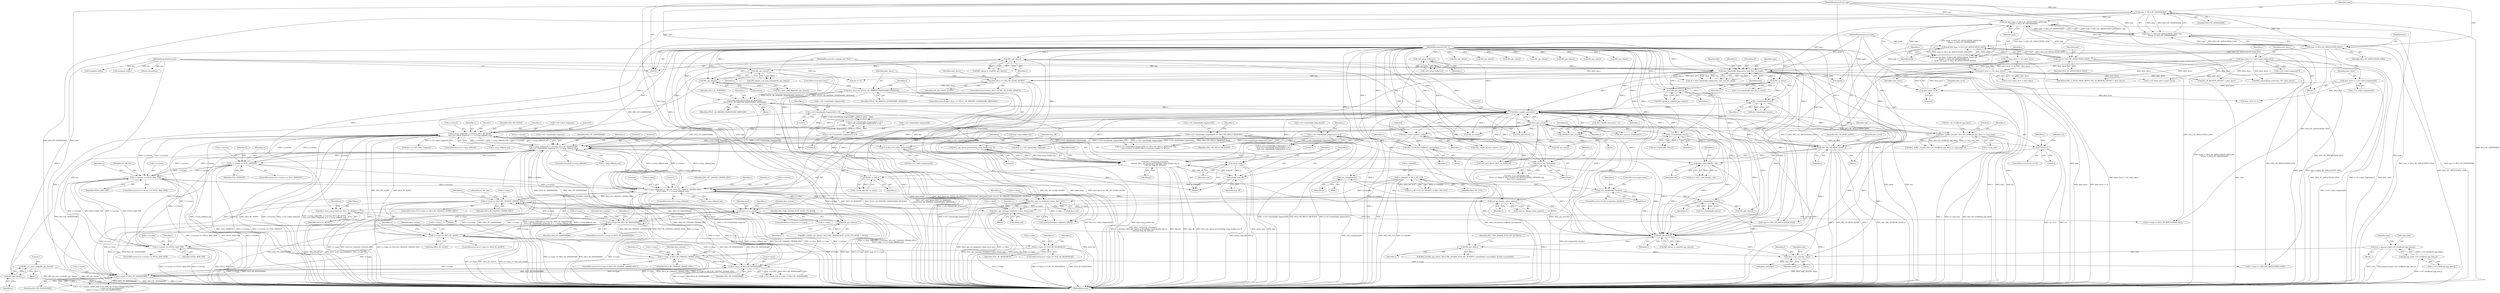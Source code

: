 digraph "0_openssl_103b171d8fc282ef435f8de9afbf7782e312961f_3@API" {
"1001167" [label="(Call,BIO_set_retry_read(SSL_get_rbio(s)))"];
"1001168" [label="(Call,SSL_get_rbio(s))"];
"1001165" [label="(Call,SSL_get_rbio(s))"];
"1001149" [label="(Call,SSL_get_rbio(s))"];
"1001146" [label="(Call,SSL_get_rbio(s))"];
"1000355" [label="(Call,dtls1_handle_timeout(s))"];
"1001220" [label="(Call,SSL_in_init(s))"];
"1001204" [label="(Call,dtls1_retransmit_message(s,\n\t\t\t\t\t\t\t\t\t\t dtls1_get_queue_priority(frag->msg_header.seq, 0),\n\t\t\t\t\t\t\t\t\t\t frag_off, &found))"];
"1000374" [label="(Call,dtls1_get_record(s))"];
"1000157" [label="(MethodParameterIn,SSL *s)"];
"1001067" [label="(Call,s->msg_callback(0, s->version, SSL3_RT_ALERT, \n\t\t\t\ts->d1->alert_fragment, 2, s, s->msg_callback_arg))"];
"1000916" [label="(Call,s->msg_callback(0, s->version, SSL3_RT_HANDSHAKE, \n\t\t\t\ts->d1->handshake_fragment, 4, s, s->msg_callback_arg))"];
"1001598" [label="(Call,s->version == TLS1_VERSION)"];
"1001414" [label="(Call,s->version == DTLS1_BAD_VER)"];
"1001323" [label="(Call,s->version == DTLS1_BAD_VER)"];
"1001368" [label="(Call,s->msg_callback(0, s->version, SSL3_RT_CHANGE_CIPHER_SPEC, \n\t\t\t\trr->data, 1, s, s->msg_callback_arg))"];
"1001305" [label="(Call,rr->type == SSL3_RT_CHANGE_CIPHER_SPEC)"];
"1000672" [label="(Call,rr->type == SSL3_RT_ALERT)"];
"1000641" [label="(Call,rr->type == SSL3_RT_HANDSHAKE)"];
"1000473" [label="(Call,type == rr->type)"];
"1000216" [label="(Call,have_handshake_fragment(s, type, buf, len, peek))"];
"1000185" [label="(Call,ssl3_setup_buffers(s))"];
"1000192" [label="(Call,type && (type != SSL3_RT_APPLICATION_DATA) && \n\t\t(type != SSL3_RT_HANDSHAKE))"];
"1000198" [label="(Call,type != SSL3_RT_HANDSHAKE)"];
"1000195" [label="(Call,type != SSL3_RT_APPLICATION_DATA)"];
"1000158" [label="(MethodParameterIn,int type)"];
"1000194" [label="(Call,(type != SSL3_RT_APPLICATION_DATA) && \n\t\t(type != SSL3_RT_HANDSHAKE))"];
"1000203" [label="(Call,type != SSL3_RT_APPLICATION_DATA)"];
"1000159" [label="(MethodParameterIn,unsigned char *buf)"];
"1000160" [label="(MethodParameterIn,int len)"];
"1000201" [label="(Call,peek && (type != SSL3_RT_APPLICATION_DATA))"];
"1000161" [label="(MethodParameterIn,int peek)"];
"1000401" [label="(Call,rr->type != SSL3_RT_HANDSHAKE)"];
"1000420" [label="(Call,rr->type != SSL3_RT_HANDSHAKE)"];
"1000732" [label="(Call,rr->type != SSL3_RT_CHANGE_CIPHER_SPEC)"];
"1000703" [label="(Call,rr->type == TLS1_RT_HEARTBEAT)"];
"1001316" [label="(Call,dtls1_get_ccs_header(rr->data, &ccs_hdr))"];
"1001447" [label="(Call,dtls1_get_message_header(rr->data, &msg_hdr))"];
"1001344" [label="(Call,rr->data[0] != SSL3_MT_CCS)"];
"1000886" [label="(Call,s->d1->handshake_fragment[2] != 0)"];
"1000895" [label="(Call,s->d1->handshake_fragment[3] != 0)"];
"1000844" [label="(Call,s->d1->handshake_fragment[0] == SSL3_MT_HELLO_REQUEST)"];
"1000876" [label="(Call,s->d1->handshake_fragment[1] != 0)"];
"1001122" [label="(Call,cb(s, SSL_CB_READ_ALERT, j))"];
"1001115" [label="(Call,j = (alert_level << 8) | alert_descr)"];
"1001117" [label="(Call,(alert_level << 8) | alert_descr)"];
"1001118" [label="(Call,alert_level << 8)"];
"1001037" [label="(Call,alert_level = s->d1->alert_fragment[0])"];
"1001047" [label="(Call,alert_descr = s->d1->alert_fragment[1])"];
"1001206" [label="(Call,dtls1_get_queue_priority(frag->msg_header.seq, 0))"];
"1001201" [label="(Call,n2l3(p, frag_off))"];
"1001198" [label="(Call,n2s(p, seq))"];
"1001188" [label="(Call,*p = &(s->d1->alert_fragment[2]))"];
"1000971" [label="(Call,s->handshake_func(s))"];
"1000966" [label="(Call,ssl3_renegotiate_check(s))"];
"1000963" [label="(Call,ssl3_renegotiate(s))"];
"1000934" [label="(Call,SSL_is_init_finished(s))"];
"1000235" [label="(Call,SSL_get_rbio(s))"];
"1000231" [label="(Call,SSL_in_init(s))"];
"1000383" [label="(Call,dtls1_read_failed(s, ret))"];
"1000377" [label="(Call,ret <= 0)"];
"1000372" [label="(Call,ret=dtls1_get_record(s))"];
"1001535" [label="(Call,s->handshake_func(s))"];
"1000428" [label="(Call,dtls1_buffer_record(s, &(s->d1->buffered_app_data), rr->seq_num))"];
"1001223" [label="(Call,ssl3_send_alert(s,SSL3_AL_WARNING,\n\t\t\t\t\t\tDTLS1_AD_MISSING_HANDSHAKE_MESSAGE))"];
"1001181" [label="(Call,alert_descr == DTLS1_AD_MISSING_HANDSHAKE_MESSAGE)"];
"1001139" [label="(Call,alert_descr == SSL_AD_CLOSE_NOTIFY)"];
"1000259" [label="(Call,s->handshake_func(s))"];
"1001426" [label="(Call,SSL_get_wbio(s))"];
"1001410" [label="(Call,dtls1_reset_seq_numbers(s, SSL3_CC_READ))"];
"1001407" [label="(Call,ssl3_do_change_cipher_spec(s))"];
"1001485" [label="(Call,dtls1_retransmit_buffered_messages(s))"];
"1001479" [label="(Call,dtls1_check_timeout_num(s))"];
"1000344" [label="(Call,dtls1_copy_record(s, item))"];
"1000333" [label="(Call,SSL_get_rbio(s))"];
"1000321" [label="(Call,SSL_get_rbio(s))"];
"1000306" [label="(Call,item = pqueue_pop(s->d1->buffered_app_data.q))"];
"1000308" [label="(Call,pqueue_pop(s->d1->buffered_app_data.q))"];
"1001116" [label="(Identifier,j)"];
"1001080" [label="(Call,s->msg_callback_arg)"];
"1000967" [label="(Identifier,s)"];
"1001183" [label="(Identifier,DTLS1_AD_MISSING_HANDSHAKE_MESSAGE)"];
"1001246" [label="(Call,SSLerr(SSL_F_DTLS1_READ_BYTES, SSL_AD_REASON_OFFSET + alert_descr))"];
"1000731" [label="(ControlStructure,if (rr->type != SSL3_RT_CHANGE_CIPHER_SPEC))"];
"1000335" [label="(Identifier,BIO_CTRL_DGRAM_SCTP_SET_RCVINFO)"];
"1000604" [label="(Call,SSL_get_rbio(s))"];
"1001445" [label="(Block,)"];
"1001374" [label="(Call,rr->data)"];
"1001069" [label="(Call,s->version)"];
"1001079" [label="(Identifier,s)"];
"1000472" [label="(ControlStructure,if (type == rr->type))"];
"1000739" [label="(Call,rr->type == SSL3_RT_APPLICATION_DATA)"];
"1000375" [label="(Identifier,s)"];
"1000405" [label="(Identifier,SSL3_RT_HANDSHAKE)"];
"1001147" [label="(Identifier,s)"];
"1001377" [label="(Literal,1)"];
"1000736" [label="(Identifier,SSL3_RT_CHANGE_CIPHER_SPEC)"];
"1001203" [label="(Identifier,frag_off)"];
"1001415" [label="(Call,s->version)"];
"1000972" [label="(Identifier,s)"];
"1000732" [label="(Call,rr->type != SSL3_RT_CHANGE_CIPHER_SPEC)"];
"1001602" [label="(Identifier,TLS1_VERSION)"];
"1001121" [label="(Identifier,alert_descr)"];
"1001201" [label="(Call,n2l3(p, frag_off))"];
"1000429" [label="(Identifier,s)"];
"1001248" [label="(Call,SSL_AD_REASON_OFFSET + alert_descr)"];
"1001486" [label="(Identifier,s)"];
"1001181" [label="(Call,alert_descr == DTLS1_AD_MISSING_HANDSHAKE_MESSAGE)"];
"1000345" [label="(Identifier,s)"];
"1000259" [label="(Call,s->handshake_func(s))"];
"1001707" [label="(MethodReturn,int)"];
"1001536" [label="(Identifier,s)"];
"1001204" [label="(Call,dtls1_retransmit_message(s,\n\t\t\t\t\t\t\t\t\t\t dtls1_get_queue_priority(frag->msg_header.seq, 0),\n\t\t\t\t\t\t\t\t\t\t frag_off, &found))"];
"1000964" [label="(Identifier,s)"];
"1000306" [label="(Call,item = pqueue_pop(s->d1->buffered_app_data.q))"];
"1000843" [label="(Call,(s->d1->handshake_fragment[0] == SSL3_MT_HELLO_REQUEST) &&\n\t\t(s->session != NULL) && (s->session->cipher != NULL))"];
"1000886" [label="(Call,s->d1->handshake_fragment[2] != 0)"];
"1001037" [label="(Call,alert_level = s->d1->alert_fragment[0])"];
"1000334" [label="(Identifier,s)"];
"1001124" [label="(Identifier,SSL_CB_READ_ALERT)"];
"1001223" [label="(Call,ssl3_send_alert(s,SSL3_AL_WARNING,\n\t\t\t\t\t\tDTLS1_AD_MISSING_HANDSHAKE_MESSAGE))"];
"1000705" [label="(Identifier,rr)"];
"1000928" [label="(Identifier,s)"];
"1001413" [label="(ControlStructure,if (s->version == DTLS1_BAD_VER))"];
"1001164" [label="(Call,BIO_clear_retry_flags(SSL_get_rbio(s)))"];
"1001317" [label="(Call,rr->data)"];
"1001284" [label="(ControlStructure,goto start;)"];
"1000709" [label="(Call,dtls1_process_heartbeat(s))"];
"1001322" [label="(ControlStructure,if (s->version == DTLS1_BAD_VER))"];
"1000934" [label="(Call,SSL_is_init_finished(s))"];
"1001141" [label="(Identifier,SSL_AD_CLOSE_NOTIFY)"];
"1001364" [label="(ControlStructure,if (s->msg_callback))"];
"1000377" [label="(Call,ret <= 0)"];
"1000344" [label="(Call,dtls1_copy_record(s, item))"];
"1001329" [label="(Identifier,ccs_hdr_len)"];
"1000234" [label="(Call,BIO_dgram_is_sctp(SSL_get_rbio(s)))"];
"1001345" [label="(Call,rr->data[0])"];
"1001448" [label="(Call,rr->data)"];
"1001026" [label="(ControlStructure,goto start;)"];
"1001478" [label="(Call,dtls1_check_timeout_num(s) < 0)"];
"1000158" [label="(MethodParameterIn,int type)"];
"1000196" [label="(Identifier,type)"];
"1000346" [label="(Identifier,item)"];
"1001139" [label="(Call,alert_descr == SSL_AD_CLOSE_NOTIFY)"];
"1001078" [label="(Literal,2)"];
"1000193" [label="(Identifier,type)"];
"1001309" [label="(Identifier,SSL3_RT_CHANGE_CIPHER_SPEC)"];
"1000414" [label="(Call,s->s3->change_cipher_spec /* set when we receive ChangeCipherSpec,\n\t                               * reset by ssl3_get_finished */\n\t\t&& (rr->type != SSL3_RT_HANDSHAKE))"];
"1001150" [label="(Identifier,s)"];
"1000378" [label="(Identifier,ret)"];
"1000599" [label="(Call,SSL_get_rbio(s))"];
"1001479" [label="(Call,dtls1_check_timeout_num(s))"];
"1000321" [label="(Call,SSL_get_rbio(s))"];
"1001224" [label="(Identifier,s)"];
"1001127" [label="(Call,alert_level == 1)"];
"1000218" [label="(Identifier,type)"];
"1000648" [label="(Identifier,dest_maxlen)"];
"1000354" [label="(Call,dtls1_handle_timeout(s) > 0)"];
"1001207" [label="(Call,frag->msg_header.seq)"];
"1001699" [label="(Call,ssl3_send_alert(s,SSL3_AL_FATAL,al))"];
"1000686" [label="(Call,dest = s->d1->alert_fragment)"];
"1000707" [label="(Identifier,TLS1_RT_HEARTBEAT)"];
"1001059" [label="(Identifier,s)"];
"1000205" [label="(Identifier,SSL3_RT_APPLICATION_DATA)"];
"1000236" [label="(Identifier,s)"];
"1000501" [label="(Call,len <= 0)"];
"1000674" [label="(Identifier,rr)"];
"1001324" [label="(Call,s->version)"];
"1001427" [label="(Identifier,s)"];
"1001182" [label="(Identifier,alert_descr)"];
"1000702" [label="(ControlStructure,if (rr->type == TLS1_RT_HEARTBEAT))"];
"1000965" [label="(ControlStructure,if (ssl3_renegotiate_check(s)))"];
"1001373" [label="(Identifier,SSL3_RT_CHANGE_CIPHER_SPEC)"];
"1000317" [label="(Identifier,item)"];
"1001035" [label="(Block,)"];
"1001368" [label="(Call,s->msg_callback(0, s->version, SSL3_RT_CHANGE_CIPHER_SPEC, \n\t\t\t\trr->data, 1, s, s->msg_callback_arg))"];
"1001222" [label="(Block,)"];
"1001225" [label="(Identifier,SSL3_AL_WARNING)"];
"1001305" [label="(Call,rr->type == SSL3_RT_CHANGE_CIPHER_SPEC)"];
"1001581" [label="(Call,SSL_get_rbio(s))"];
"1000420" [label="(Call,rr->type != SSL3_RT_HANDSHAKE)"];
"1000642" [label="(Call,rr->type)"];
"1001406" [label="(Call,!ssl3_do_change_cipher_spec(s))"];
"1000484" [label="(Call,type == SSL3_RT_APPLICATION_DATA)"];
"1000963" [label="(Call,ssl3_renegotiate(s))"];
"1000257" [label="(Call,i=s->handshake_func(s))"];
"1000357" [label="(Literal,0)"];
"1000704" [label="(Call,rr->type)"];
"1001599" [label="(Call,s->version)"];
"1000473" [label="(Call,type == rr->type)"];
"1001226" [label="(Identifier,DTLS1_AD_MISSING_HANDSHAKE_MESSAGE)"];
"1000322" [label="(Identifier,s)"];
"1001140" [label="(Identifier,alert_descr)"];
"1001323" [label="(Call,s->version == DTLS1_BAD_VER)"];
"1000570" [label="(Call,SSL_get_rbio(s))"];
"1001422" [label="(Identifier,s)"];
"1000734" [label="(Identifier,rr)"];
"1001131" [label="(Call,s->s3->warn_alert = alert_descr)"];
"1000194" [label="(Call,(type != SSL3_RT_APPLICATION_DATA) && \n\t\t(type != SSL3_RT_HANDSHAKE))"];
"1001325" [label="(Identifier,s)"];
"1000191" [label="(Call,(type && (type != SSL3_RT_APPLICATION_DATA) && \n\t\t(type != SSL3_RT_HANDSHAKE)) ||\n\t    (peek && (type != SSL3_RT_APPLICATION_DATA)))"];
"1000537" [label="(Call,!peek)"];
"1000157" [label="(MethodParameterIn,SSL *s)"];
"1000384" [label="(Identifier,s)"];
"1001200" [label="(Identifier,seq)"];
"1000235" [label="(Call,SSL_get_rbio(s))"];
"1000741" [label="(Identifier,rr)"];
"1001169" [label="(Identifier,s)"];
"1000733" [label="(Call,rr->type)"];
"1001189" [label="(Identifier,p)"];
"1000232" [label="(Identifier,s)"];
"1001047" [label="(Call,alert_descr = s->d1->alert_fragment[1])"];
"1001072" [label="(Identifier,SSL3_RT_ALERT)"];
"1000427" [label="(Call,dtls1_buffer_record(s, &(s->d1->buffered_app_data), rr->seq_num)<0)"];
"1001306" [label="(Call,rr->type)"];
"1000655" [label="(Call,dest = s->d1->handshake_fragment)"];
"1001184" [label="(Block,)"];
"1000856" [label="(Identifier,s)"];
"1001425" [label="(Call,BIO_ctrl(SSL_get_wbio(s), BIO_CTRL_DGRAM_SCTP_AUTH_CCS_RCVD, 1, NULL))"];
"1000641" [label="(Call,rr->type == SSL3_RT_HANDSHAKE)"];
"1000184" [label="(Call,!ssl3_setup_buffers(s))"];
"1000966" [label="(Call,ssl3_renegotiate_check(s))"];
"1000383" [label="(Call,dtls1_read_failed(s, ret))"];
"1000195" [label="(Call,type != SSL3_RT_APPLICATION_DATA)"];
"1000318" [label="(Block,)"];
"1000614" [label="(Call,SSL_get_rbio(s))"];
"1000351" [label="(Call,pitem_free(item))"];
"1000917" [label="(Literal,0)"];
"1001086" [label="(Identifier,s)"];
"1000401" [label="(Call,rr->type != SSL3_RT_HANDSHAKE)"];
"1000725" [label="(Call,SSL_get_rbio(s))"];
"1001535" [label="(Call,s->handshake_func(s))"];
"1000192" [label="(Call,type && (type != SSL3_RT_APPLICATION_DATA) && \n\t\t(type != SSL3_RT_HANDSHAKE))"];
"1001205" [label="(Identifier,s)"];
"1001117" [label="(Call,(alert_level << 8) | alert_descr)"];
"1000508" [label="(Call,(unsigned int)len)"];
"1001386" [label="(Identifier,s)"];
"1000402" [label="(Call,rr->type)"];
"1001038" [label="(Identifier,alert_level)"];
"1000845" [label="(Call,s->d1->handshake_fragment[0])"];
"1001411" [label="(Identifier,s)"];
"1001316" [label="(Call,dtls1_get_ccs_header(rr->data, &ccs_hdr))"];
"1001426" [label="(Call,SSL_get_wbio(s))"];
"1000504" [label="(Return,return(len);)"];
"1000398" [label="(Identifier,s)"];
"1000307" [label="(Identifier,item)"];
"1001049" [label="(Call,s->d1->alert_fragment[1])"];
"1001335" [label="(Identifier,rr)"];
"1000481" [label="(Call,SSL_in_init(s))"];
"1001489" [label="(Identifier,rr)"];
"1000226" [label="(Call,!s->in_handshake && SSL_in_init(s))"];
"1000645" [label="(Identifier,SSL3_RT_HANDSHAKE)"];
"1001239" [label="(Call,s->s3->fatal_alert = alert_descr)"];
"1000573" [label="(Call,rr->type == SSL3_RT_APPLICATION_DATA)"];
"1001451" [label="(Call,&msg_hdr)"];
"1000970" [label="(Identifier,i)"];
"1000630" [label="(Identifier,dest_maxlen)"];
"1001123" [label="(Identifier,s)"];
"1001180" [label="(ControlStructure,if (alert_descr == DTLS1_AD_MISSING_HANDSHAKE_MESSAGE))"];
"1001149" [label="(Call,SSL_get_rbio(s))"];
"1000875" [label="(Call,(s->d1->handshake_fragment[1] != 0) ||\n\t\t\t(s->d1->handshake_fragment[2] != 0) ||\n\t\t\t(s->d1->handshake_fragment[3] != 0))"];
"1000428" [label="(Call,dtls1_buffer_record(s, &(s->d1->buffered_app_data), rr->seq_num))"];
"1001407" [label="(Call,ssl3_do_change_cipher_spec(s))"];
"1000927" [label="(Literal,4)"];
"1000332" [label="(Call,BIO_ctrl(SSL_get_rbio(s), BIO_CTRL_DGRAM_SCTP_SET_RCVINFO, sizeof(rdata->recordinfo), &rdata->recordinfo))"];
"1000260" [label="(Identifier,s)"];
"1000918" [label="(Call,s->version)"];
"1000371" [label="(Block,)"];
"1000876" [label="(Call,s->d1->handshake_fragment[1] != 0)"];
"1001148" [label="(Call,BIO_dgram_sctp_msg_waiting(SSL_get_rbio(s)))"];
"1000308" [label="(Call,pqueue_pop(s->d1->buffered_app_data.q))"];
"1001416" [label="(Identifier,s)"];
"1000935" [label="(Identifier,s)"];
"1000199" [label="(Identifier,type)"];
"1000596" [label="(Call,SSL_get_rbio(s))"];
"1000679" [label="(Identifier,dest_maxlen)"];
"1001378" [label="(Identifier,s)"];
"1000424" [label="(Identifier,SSL3_RT_HANDSHAKE)"];
"1000884" [label="(Literal,0)"];
"1001119" [label="(Identifier,alert_level)"];
"1000333" [label="(Call,SSL_get_rbio(s))"];
"1001338" [label="(Call,(rr->off != 0) || (rr->data[0] != SSL3_MT_CCS))"];
"1000198" [label="(Call,type != SSL3_RT_HANDSHAKE)"];
"1000755" [label="(Call,SSL_get_rbio(s))"];
"1001418" [label="(Identifier,DTLS1_BAD_VER)"];
"1000672" [label="(Call,rr->type == SSL3_RT_ALERT)"];
"1000376" [label="(ControlStructure,if (ret <= 0))"];
"1000382" [label="(Identifier,ret)"];
"1001168" [label="(Call,SSL_get_rbio(s))"];
"1001414" [label="(Call,s->version == DTLS1_BAD_VER)"];
"1001190" [label="(Call,&(s->d1->alert_fragment[2]))"];
"1000916" [label="(Call,s->msg_callback(0, s->version, SSL3_RT_HANDSHAKE, \n\t\t\t\ts->d1->handshake_fragment, 4, s, s->msg_callback_arg))"];
"1001304" [label="(ControlStructure,if (rr->type == SSL3_RT_CHANGE_CIPHER_SPEC))"];
"1000474" [label="(Identifier,type)"];
"1001476" [label="(Block,)"];
"1000971" [label="(Call,s->handshake_func(s))"];
"1000903" [label="(Literal,0)"];
"1000379" [label="(Literal,0)"];
"1000161" [label="(MethodParameterIn,int peek)"];
"1001166" [label="(Identifier,s)"];
"1000186" [label="(Identifier,s)"];
"1001447" [label="(Call,dtls1_get_message_header(rr->data, &msg_hdr))"];
"1000525" [label="(Call,memcpy(buf,&(rr->data[rr->off]),n))"];
"1000877" [label="(Call,s->d1->handshake_fragment[1])"];
"1001327" [label="(Identifier,DTLS1_BAD_VER)"];
"1001172" [label="(Literal,1)"];
"1001428" [label="(Identifier,BIO_CTRL_DGRAM_SCTP_AUTH_CCS_RCVD)"];
"1001199" [label="(Identifier,p)"];
"1000844" [label="(Call,s->d1->handshake_fragment[0] == SSL3_MT_HELLO_REQUEST)"];
"1001597" [label="(ControlStructure,if (s->version == TLS1_VERSION))"];
"1000475" [label="(Call,rr->type)"];
"1000197" [label="(Identifier,SSL3_RT_APPLICATION_DATA)"];
"1001220" [label="(Call,SSL_in_init(s))"];
"1001611" [label="(Identifier,al)"];
"1001219" [label="(Identifier,found)"];
"1000349" [label="(Identifier,item)"];
"1000304" [label="(Block,)"];
"1001115" [label="(Call,j = (alert_level << 8) | alert_descr)"];
"1000320" [label="(Call,BIO_dgram_is_sctp(SSL_get_rbio(s)))"];
"1001412" [label="(Identifier,SSL3_CC_READ)"];
"1001145" [label="(Call,BIO_dgram_is_sctp(SSL_get_rbio(s)))"];
"1000372" [label="(Call,ret=dtls1_get_record(s))"];
"1001122" [label="(Call,cb(s, SSL_CB_READ_ALERT, j))"];
"1000220" [label="(Identifier,len)"];
"1001188" [label="(Call,*p = &(s->d1->alert_fragment[2]))"];
"1000941" [label="(Identifier,s)"];
"1001598" [label="(Call,s->version == TLS1_VERSION)"];
"1000929" [label="(Call,s->msg_callback_arg)"];
"1000640" [label="(ControlStructure,if (rr->type == SSL3_RT_HANDSHAKE))"];
"1000852" [label="(Identifier,SSL3_MT_HELLO_REQUEST)"];
"1000933" [label="(Call,SSL_is_init_finished(s) &&\n\t\t\t!(s->s3->flags & SSL3_FLAGS_NO_RENEGOTIATE_CIPHERS) &&\n\t\t\t!s->s3->renegotiate)"];
"1001213" [label="(Identifier,frag_off)"];
"1000214" [label="(Call,ret = have_handshake_fragment(s, type, buf, len, peek))"];
"1001251" [label="(Call,BIO_snprintf(tmp,sizeof tmp,\"%d\",alert_descr))"];
"1001481" [label="(Literal,0)"];
"1000221" [label="(Identifier,peek)"];
"1001437" [label="(Identifier,s)"];
"1000894" [label="(Literal,0)"];
"1000430" [label="(Call,&(s->d1->buffered_app_data))"];
"1001379" [label="(Call,s->msg_callback_arg)"];
"1000673" [label="(Call,rr->type)"];
"1000160" [label="(MethodParameterIn,int len)"];
"1000202" [label="(Identifier,peek)"];
"1001314" [label="(Identifier,ccs_hdr_len)"];
"1000895" [label="(Call,s->d1->handshake_fragment[3] != 0)"];
"1000778" [label="(Identifier,dest_maxlen)"];
"1000204" [label="(Identifier,type)"];
"1000890" [label="(Identifier,s)"];
"1000385" [label="(Identifier,ret)"];
"1001017" [label="(Call,SSL_get_rbio(s))"];
"1001165" [label="(Call,SSL_get_rbio(s))"];
"1000722" [label="(Call,SSL_get_rbio(s))"];
"1001202" [label="(Identifier,p)"];
"1000203" [label="(Call,type != SSL3_RT_APPLICATION_DATA)"];
"1001146" [label="(Call,SSL_get_rbio(s))"];
"1001370" [label="(Call,s->version)"];
"1000201" [label="(Call,peek && (type != SSL3_RT_APPLICATION_DATA))"];
"1000710" [label="(Identifier,s)"];
"1000676" [label="(Identifier,SSL3_RT_ALERT)"];
"1001456" [label="(Identifier,rr)"];
"1001073" [label="(Call,s->d1->alert_fragment)"];
"1001214" [label="(Call,&found)"];
"1000355" [label="(Call,dtls1_handle_timeout(s))"];
"1001221" [label="(Identifier,s)"];
"1000185" [label="(Call,ssl3_setup_buffers(s))"];
"1001485" [label="(Call,dtls1_retransmit_buffered_messages(s))"];
"1001212" [label="(Literal,0)"];
"1000969" [label="(Call,i=s->handshake_func(s))"];
"1001533" [label="(Call,i=s->handshake_func(s))"];
"1001606" [label="(Identifier,rr)"];
"1000671" [label="(ControlStructure,if (rr->type == SSL3_RT_ALERT))"];
"1000885" [label="(Call,(s->d1->handshake_fragment[2] != 0) ||\n\t\t\t(s->d1->handshake_fragment[3] != 0))"];
"1000912" [label="(ControlStructure,if (s->msg_callback))"];
"1000381" [label="(Call,ret = dtls1_read_failed(s, ret))"];
"1001344" [label="(Call,rr->data[0] != SSL3_MT_CCS)"];
"1001206" [label="(Call,dtls1_get_queue_priority(frag->msg_header.seq, 0))"];
"1000159" [label="(MethodParameterIn,unsigned char *buf)"];
"1000439" [label="(Literal,0)"];
"1000922" [label="(Call,s->d1->handshake_fragment)"];
"1000217" [label="(Identifier,s)"];
"1000899" [label="(Identifier,s)"];
"1001125" [label="(Identifier,j)"];
"1001217" [label="(Call,! found  && SSL_in_init(s))"];
"1001120" [label="(Literal,8)"];
"1001410" [label="(Call,dtls1_reset_seq_numbers(s, SSL3_CC_READ))"];
"1000216" [label="(Call,have_handshake_fragment(s, type, buf, len, peek))"];
"1001138" [label="(ControlStructure,if (alert_descr == SSL_AD_CLOSE_NOTIFY))"];
"1001039" [label="(Call,s->d1->alert_fragment[0])"];
"1001480" [label="(Identifier,s)"];
"1001063" [label="(ControlStructure,if (s->msg_callback))"];
"1000951" [label="(Block,)"];
"1001151" [label="(Block,)"];
"1000200" [label="(Identifier,SSL3_RT_HANDSHAKE)"];
"1000887" [label="(Call,s->d1->handshake_fragment[2])"];
"1000309" [label="(Call,s->d1->buffered_app_data.q)"];
"1001114" [label="(Block,)"];
"1000374" [label="(Call,dtls1_get_record(s))"];
"1001167" [label="(Call,BIO_set_retry_read(SSL_get_rbio(s)))"];
"1001369" [label="(Literal,0)"];
"1001408" [label="(Identifier,s)"];
"1001067" [label="(Call,s->msg_callback(0, s->version, SSL3_RT_ALERT, \n\t\t\t\ts->d1->alert_fragment, 2, s, s->msg_callback_arg))"];
"1000522" [label="(Call,(unsigned int)len)"];
"1001128" [label="(Identifier,alert_level)"];
"1000896" [label="(Call,s->d1->handshake_fragment[3])"];
"1000921" [label="(Identifier,SSL3_RT_HANDSHAKE)"];
"1000703" [label="(Call,rr->type == TLS1_RT_HEARTBEAT)"];
"1001320" [label="(Call,&ccs_hdr)"];
"1000436" [label="(Call,rr->seq_num)"];
"1001350" [label="(Identifier,SSL3_MT_CCS)"];
"1001068" [label="(Literal,0)"];
"1000219" [label="(Identifier,buf)"];
"1001048" [label="(Identifier,alert_descr)"];
"1000395" [label="(Call,s->d1->listen && rr->type != SSL3_RT_HANDSHAKE)"];
"1001198" [label="(Call,n2s(p, seq))"];
"1001310" [label="(Block,)"];
"1000356" [label="(Identifier,s)"];
"1000231" [label="(Call,SSL_in_init(s))"];
"1000373" [label="(Identifier,ret)"];
"1000482" [label="(Identifier,s)"];
"1001118" [label="(Call,alert_level << 8)"];
"1000421" [label="(Call,rr->type)"];
"1001167" -> "1001151"  [label="AST: "];
"1001167" -> "1001168"  [label="CFG: "];
"1001168" -> "1001167"  [label="AST: "];
"1001172" -> "1001167"  [label="CFG: "];
"1001167" -> "1001707"  [label="DDG: BIO_set_retry_read(SSL_get_rbio(s))"];
"1001167" -> "1001707"  [label="DDG: SSL_get_rbio(s)"];
"1001168" -> "1001167"  [label="DDG: s"];
"1001168" -> "1001169"  [label="CFG: "];
"1001169" -> "1001168"  [label="AST: "];
"1001168" -> "1001707"  [label="DDG: s"];
"1001165" -> "1001168"  [label="DDG: s"];
"1000157" -> "1001168"  [label="DDG: s"];
"1001165" -> "1001164"  [label="AST: "];
"1001165" -> "1001166"  [label="CFG: "];
"1001166" -> "1001165"  [label="AST: "];
"1001164" -> "1001165"  [label="CFG: "];
"1001165" -> "1001164"  [label="DDG: s"];
"1001149" -> "1001165"  [label="DDG: s"];
"1001146" -> "1001165"  [label="DDG: s"];
"1000157" -> "1001165"  [label="DDG: s"];
"1001149" -> "1001148"  [label="AST: "];
"1001149" -> "1001150"  [label="CFG: "];
"1001150" -> "1001149"  [label="AST: "];
"1001148" -> "1001149"  [label="CFG: "];
"1001149" -> "1001707"  [label="DDG: s"];
"1001149" -> "1001148"  [label="DDG: s"];
"1001146" -> "1001149"  [label="DDG: s"];
"1000157" -> "1001149"  [label="DDG: s"];
"1001146" -> "1001145"  [label="AST: "];
"1001146" -> "1001147"  [label="CFG: "];
"1001147" -> "1001146"  [label="AST: "];
"1001145" -> "1001146"  [label="CFG: "];
"1001146" -> "1001707"  [label="DDG: s"];
"1001146" -> "1001145"  [label="DDG: s"];
"1000355" -> "1001146"  [label="DDG: s"];
"1000374" -> "1001146"  [label="DDG: s"];
"1001067" -> "1001146"  [label="DDG: s"];
"1001122" -> "1001146"  [label="DDG: s"];
"1000157" -> "1001146"  [label="DDG: s"];
"1000355" -> "1000354"  [label="AST: "];
"1000355" -> "1000356"  [label="CFG: "];
"1000356" -> "1000355"  [label="AST: "];
"1000357" -> "1000355"  [label="CFG: "];
"1000355" -> "1001707"  [label="DDG: s"];
"1000355" -> "1000321"  [label="DDG: s"];
"1000355" -> "1000354"  [label="DDG: s"];
"1001220" -> "1000355"  [label="DDG: s"];
"1000971" -> "1000355"  [label="DDG: s"];
"1000374" -> "1000355"  [label="DDG: s"];
"1000934" -> "1000355"  [label="DDG: s"];
"1001204" -> "1000355"  [label="DDG: s"];
"1000235" -> "1000355"  [label="DDG: s"];
"1000383" -> "1000355"  [label="DDG: s"];
"1000216" -> "1000355"  [label="DDG: s"];
"1000966" -> "1000355"  [label="DDG: s"];
"1001535" -> "1000355"  [label="DDG: s"];
"1000231" -> "1000355"  [label="DDG: s"];
"1001067" -> "1000355"  [label="DDG: s"];
"1000428" -> "1000355"  [label="DDG: s"];
"1001223" -> "1000355"  [label="DDG: s"];
"1000259" -> "1000355"  [label="DDG: s"];
"1001122" -> "1000355"  [label="DDG: s"];
"1001426" -> "1000355"  [label="DDG: s"];
"1001485" -> "1000355"  [label="DDG: s"];
"1000344" -> "1000355"  [label="DDG: s"];
"1001368" -> "1000355"  [label="DDG: s"];
"1000157" -> "1000355"  [label="DDG: s"];
"1000355" -> "1000374"  [label="DDG: s"];
"1000355" -> "1000428"  [label="DDG: s"];
"1000355" -> "1000481"  [label="DDG: s"];
"1000355" -> "1000709"  [label="DDG: s"];
"1000355" -> "1000755"  [label="DDG: s"];
"1000355" -> "1000916"  [label="DDG: s"];
"1000355" -> "1000934"  [label="DDG: s"];
"1000355" -> "1001067"  [label="DDG: s"];
"1000355" -> "1001122"  [label="DDG: s"];
"1000355" -> "1001204"  [label="DDG: s"];
"1000355" -> "1001368"  [label="DDG: s"];
"1000355" -> "1001407"  [label="DDG: s"];
"1000355" -> "1001479"  [label="DDG: s"];
"1000355" -> "1001535"  [label="DDG: s"];
"1000355" -> "1001699"  [label="DDG: s"];
"1001220" -> "1001217"  [label="AST: "];
"1001220" -> "1001221"  [label="CFG: "];
"1001221" -> "1001220"  [label="AST: "];
"1001217" -> "1001220"  [label="CFG: "];
"1001220" -> "1000321"  [label="DDG: s"];
"1001220" -> "1001217"  [label="DDG: s"];
"1001204" -> "1001220"  [label="DDG: s"];
"1000157" -> "1001220"  [label="DDG: s"];
"1001220" -> "1001223"  [label="DDG: s"];
"1001204" -> "1001184"  [label="AST: "];
"1001204" -> "1001214"  [label="CFG: "];
"1001205" -> "1001204"  [label="AST: "];
"1001206" -> "1001204"  [label="AST: "];
"1001213" -> "1001204"  [label="AST: "];
"1001214" -> "1001204"  [label="AST: "];
"1001219" -> "1001204"  [label="CFG: "];
"1001204" -> "1001707"  [label="DDG: frag_off"];
"1001204" -> "1001707"  [label="DDG: dtls1_get_queue_priority(frag->msg_header.seq, 0)"];
"1001204" -> "1001707"  [label="DDG: dtls1_retransmit_message(s,\n\t\t\t\t\t\t\t\t\t\t dtls1_get_queue_priority(frag->msg_header.seq, 0),\n\t\t\t\t\t\t\t\t\t\t frag_off, &found)"];
"1001204" -> "1001707"  [label="DDG: &found"];
"1001204" -> "1000321"  [label="DDG: s"];
"1001204" -> "1001201"  [label="DDG: frag_off"];
"1000374" -> "1001204"  [label="DDG: s"];
"1001067" -> "1001204"  [label="DDG: s"];
"1001122" -> "1001204"  [label="DDG: s"];
"1000157" -> "1001204"  [label="DDG: s"];
"1001206" -> "1001204"  [label="DDG: frag->msg_header.seq"];
"1001206" -> "1001204"  [label="DDG: 0"];
"1001201" -> "1001204"  [label="DDG: frag_off"];
"1001204" -> "1001223"  [label="DDG: s"];
"1000374" -> "1000372"  [label="AST: "];
"1000374" -> "1000375"  [label="CFG: "];
"1000375" -> "1000374"  [label="AST: "];
"1000372" -> "1000374"  [label="CFG: "];
"1000374" -> "1001707"  [label="DDG: s"];
"1000374" -> "1000321"  [label="DDG: s"];
"1000374" -> "1000372"  [label="DDG: s"];
"1000157" -> "1000374"  [label="DDG: s"];
"1000374" -> "1000383"  [label="DDG: s"];
"1000374" -> "1000428"  [label="DDG: s"];
"1000374" -> "1000481"  [label="DDG: s"];
"1000374" -> "1000709"  [label="DDG: s"];
"1000374" -> "1000755"  [label="DDG: s"];
"1000374" -> "1000916"  [label="DDG: s"];
"1000374" -> "1000934"  [label="DDG: s"];
"1000374" -> "1001067"  [label="DDG: s"];
"1000374" -> "1001122"  [label="DDG: s"];
"1000374" -> "1001368"  [label="DDG: s"];
"1000374" -> "1001407"  [label="DDG: s"];
"1000374" -> "1001479"  [label="DDG: s"];
"1000374" -> "1001535"  [label="DDG: s"];
"1000374" -> "1001699"  [label="DDG: s"];
"1000157" -> "1000156"  [label="AST: "];
"1000157" -> "1001707"  [label="DDG: s"];
"1000157" -> "1000185"  [label="DDG: s"];
"1000157" -> "1000216"  [label="DDG: s"];
"1000157" -> "1000231"  [label="DDG: s"];
"1000157" -> "1000235"  [label="DDG: s"];
"1000157" -> "1000259"  [label="DDG: s"];
"1000157" -> "1000321"  [label="DDG: s"];
"1000157" -> "1000333"  [label="DDG: s"];
"1000157" -> "1000344"  [label="DDG: s"];
"1000157" -> "1000383"  [label="DDG: s"];
"1000157" -> "1000428"  [label="DDG: s"];
"1000157" -> "1000481"  [label="DDG: s"];
"1000157" -> "1000570"  [label="DDG: s"];
"1000157" -> "1000596"  [label="DDG: s"];
"1000157" -> "1000599"  [label="DDG: s"];
"1000157" -> "1000604"  [label="DDG: s"];
"1000157" -> "1000614"  [label="DDG: s"];
"1000157" -> "1000709"  [label="DDG: s"];
"1000157" -> "1000722"  [label="DDG: s"];
"1000157" -> "1000725"  [label="DDG: s"];
"1000157" -> "1000755"  [label="DDG: s"];
"1000157" -> "1000916"  [label="DDG: s"];
"1000157" -> "1000934"  [label="DDG: s"];
"1000157" -> "1000963"  [label="DDG: s"];
"1000157" -> "1000966"  [label="DDG: s"];
"1000157" -> "1000971"  [label="DDG: s"];
"1000157" -> "1001017"  [label="DDG: s"];
"1000157" -> "1001067"  [label="DDG: s"];
"1000157" -> "1001122"  [label="DDG: s"];
"1000157" -> "1001223"  [label="DDG: s"];
"1000157" -> "1001368"  [label="DDG: s"];
"1000157" -> "1001407"  [label="DDG: s"];
"1000157" -> "1001410"  [label="DDG: s"];
"1000157" -> "1001426"  [label="DDG: s"];
"1000157" -> "1001479"  [label="DDG: s"];
"1000157" -> "1001485"  [label="DDG: s"];
"1000157" -> "1001535"  [label="DDG: s"];
"1000157" -> "1001581"  [label="DDG: s"];
"1000157" -> "1001699"  [label="DDG: s"];
"1001067" -> "1001063"  [label="AST: "];
"1001067" -> "1001080"  [label="CFG: "];
"1001068" -> "1001067"  [label="AST: "];
"1001069" -> "1001067"  [label="AST: "];
"1001072" -> "1001067"  [label="AST: "];
"1001073" -> "1001067"  [label="AST: "];
"1001078" -> "1001067"  [label="AST: "];
"1001079" -> "1001067"  [label="AST: "];
"1001080" -> "1001067"  [label="AST: "];
"1001086" -> "1001067"  [label="CFG: "];
"1001067" -> "1001707"  [label="DDG: s->msg_callback_arg"];
"1001067" -> "1001707"  [label="DDG: s->d1->alert_fragment"];
"1001067" -> "1001707"  [label="DDG: SSL3_RT_ALERT"];
"1001067" -> "1001707"  [label="DDG: s->version"];
"1001067" -> "1001707"  [label="DDG: s->msg_callback(0, s->version, SSL3_RT_ALERT, \n\t\t\t\ts->d1->alert_fragment, 2, s, s->msg_callback_arg)"];
"1001067" -> "1001707"  [label="DDG: s"];
"1001067" -> "1000321"  [label="DDG: s"];
"1001067" -> "1000672"  [label="DDG: SSL3_RT_ALERT"];
"1001067" -> "1000686"  [label="DDG: s->d1->alert_fragment"];
"1001067" -> "1000916"  [label="DDG: s->version"];
"1001067" -> "1000916"  [label="DDG: s->msg_callback_arg"];
"1000916" -> "1001067"  [label="DDG: s->version"];
"1000916" -> "1001067"  [label="DDG: s->msg_callback_arg"];
"1001598" -> "1001067"  [label="DDG: s->version"];
"1001414" -> "1001067"  [label="DDG: s->version"];
"1001323" -> "1001067"  [label="DDG: s->version"];
"1001368" -> "1001067"  [label="DDG: s->version"];
"1001368" -> "1001067"  [label="DDG: s->msg_callback_arg"];
"1000672" -> "1001067"  [label="DDG: SSL3_RT_ALERT"];
"1001067" -> "1001122"  [label="DDG: s"];
"1001067" -> "1001188"  [label="DDG: s->d1->alert_fragment"];
"1001067" -> "1001323"  [label="DDG: s->version"];
"1001067" -> "1001368"  [label="DDG: s->msg_callback_arg"];
"1001067" -> "1001598"  [label="DDG: s->version"];
"1001067" -> "1001699"  [label="DDG: s"];
"1000916" -> "1000912"  [label="AST: "];
"1000916" -> "1000929"  [label="CFG: "];
"1000917" -> "1000916"  [label="AST: "];
"1000918" -> "1000916"  [label="AST: "];
"1000921" -> "1000916"  [label="AST: "];
"1000922" -> "1000916"  [label="AST: "];
"1000927" -> "1000916"  [label="AST: "];
"1000928" -> "1000916"  [label="AST: "];
"1000929" -> "1000916"  [label="AST: "];
"1000935" -> "1000916"  [label="CFG: "];
"1000916" -> "1001707"  [label="DDG: s->version"];
"1000916" -> "1001707"  [label="DDG: SSL3_RT_HANDSHAKE"];
"1000916" -> "1001707"  [label="DDG: s->msg_callback(0, s->version, SSL3_RT_HANDSHAKE, \n\t\t\t\ts->d1->handshake_fragment, 4, s, s->msg_callback_arg)"];
"1000916" -> "1001707"  [label="DDG: s->msg_callback_arg"];
"1000916" -> "1001707"  [label="DDG: s->d1->handshake_fragment"];
"1000916" -> "1000401"  [label="DDG: SSL3_RT_HANDSHAKE"];
"1000916" -> "1000420"  [label="DDG: SSL3_RT_HANDSHAKE"];
"1000916" -> "1000641"  [label="DDG: SSL3_RT_HANDSHAKE"];
"1001598" -> "1000916"  [label="DDG: s->version"];
"1001414" -> "1000916"  [label="DDG: s->version"];
"1001323" -> "1000916"  [label="DDG: s->version"];
"1001368" -> "1000916"  [label="DDG: s->version"];
"1001368" -> "1000916"  [label="DDG: s->msg_callback_arg"];
"1000641" -> "1000916"  [label="DDG: SSL3_RT_HANDSHAKE"];
"1000886" -> "1000916"  [label="DDG: s->d1->handshake_fragment[2]"];
"1000895" -> "1000916"  [label="DDG: s->d1->handshake_fragment[3]"];
"1000844" -> "1000916"  [label="DDG: s->d1->handshake_fragment[0]"];
"1000876" -> "1000916"  [label="DDG: s->d1->handshake_fragment[1]"];
"1000916" -> "1000934"  [label="DDG: s"];
"1000916" -> "1001323"  [label="DDG: s->version"];
"1000916" -> "1001368"  [label="DDG: s->msg_callback_arg"];
"1000916" -> "1001598"  [label="DDG: s->version"];
"1001598" -> "1001597"  [label="AST: "];
"1001598" -> "1001602"  [label="CFG: "];
"1001599" -> "1001598"  [label="AST: "];
"1001602" -> "1001598"  [label="AST: "];
"1001606" -> "1001598"  [label="CFG: "];
"1001611" -> "1001598"  [label="CFG: "];
"1001598" -> "1001707"  [label="DDG: TLS1_VERSION"];
"1001598" -> "1001707"  [label="DDG: s->version"];
"1001598" -> "1001707"  [label="DDG: s->version == TLS1_VERSION"];
"1001598" -> "1001323"  [label="DDG: s->version"];
"1001414" -> "1001598"  [label="DDG: s->version"];
"1001323" -> "1001598"  [label="DDG: s->version"];
"1001368" -> "1001598"  [label="DDG: s->version"];
"1001414" -> "1001413"  [label="AST: "];
"1001414" -> "1001418"  [label="CFG: "];
"1001415" -> "1001414"  [label="AST: "];
"1001418" -> "1001414"  [label="AST: "];
"1001422" -> "1001414"  [label="CFG: "];
"1001427" -> "1001414"  [label="CFG: "];
"1001414" -> "1001707"  [label="DDG: s->version"];
"1001414" -> "1001707"  [label="DDG: DTLS1_BAD_VER"];
"1001414" -> "1001707"  [label="DDG: s->version == DTLS1_BAD_VER"];
"1001414" -> "1001323"  [label="DDG: s->version"];
"1001414" -> "1001323"  [label="DDG: DTLS1_BAD_VER"];
"1001323" -> "1001414"  [label="DDG: s->version"];
"1001323" -> "1001414"  [label="DDG: DTLS1_BAD_VER"];
"1001368" -> "1001414"  [label="DDG: s->version"];
"1001323" -> "1001322"  [label="AST: "];
"1001323" -> "1001327"  [label="CFG: "];
"1001324" -> "1001323"  [label="AST: "];
"1001327" -> "1001323"  [label="AST: "];
"1001329" -> "1001323"  [label="CFG: "];
"1001335" -> "1001323"  [label="CFG: "];
"1001323" -> "1001707"  [label="DDG: s->version"];
"1001323" -> "1001707"  [label="DDG: s->version == DTLS1_BAD_VER"];
"1001323" -> "1001707"  [label="DDG: DTLS1_BAD_VER"];
"1001368" -> "1001323"  [label="DDG: s->version"];
"1001323" -> "1001368"  [label="DDG: s->version"];
"1001368" -> "1001364"  [label="AST: "];
"1001368" -> "1001379"  [label="CFG: "];
"1001369" -> "1001368"  [label="AST: "];
"1001370" -> "1001368"  [label="AST: "];
"1001373" -> "1001368"  [label="AST: "];
"1001374" -> "1001368"  [label="AST: "];
"1001377" -> "1001368"  [label="AST: "];
"1001378" -> "1001368"  [label="AST: "];
"1001379" -> "1001368"  [label="AST: "];
"1001386" -> "1001368"  [label="CFG: "];
"1001368" -> "1001707"  [label="DDG: SSL3_RT_CHANGE_CIPHER_SPEC"];
"1001368" -> "1001707"  [label="DDG: rr->data"];
"1001368" -> "1001707"  [label="DDG: s->version"];
"1001368" -> "1001707"  [label="DDG: s->msg_callback(0, s->version, SSL3_RT_CHANGE_CIPHER_SPEC, \n\t\t\t\trr->data, 1, s, s->msg_callback_arg)"];
"1001368" -> "1001707"  [label="DDG: s->msg_callback_arg"];
"1001368" -> "1000321"  [label="DDG: s"];
"1001368" -> "1000525"  [label="DDG: rr->data"];
"1001368" -> "1000732"  [label="DDG: SSL3_RT_CHANGE_CIPHER_SPEC"];
"1001368" -> "1001305"  [label="DDG: SSL3_RT_CHANGE_CIPHER_SPEC"];
"1001368" -> "1001316"  [label="DDG: rr->data"];
"1001305" -> "1001368"  [label="DDG: SSL3_RT_CHANGE_CIPHER_SPEC"];
"1001316" -> "1001368"  [label="DDG: rr->data"];
"1001344" -> "1001368"  [label="DDG: rr->data[0]"];
"1001368" -> "1001407"  [label="DDG: s"];
"1001368" -> "1001447"  [label="DDG: rr->data"];
"1001305" -> "1001304"  [label="AST: "];
"1001305" -> "1001309"  [label="CFG: "];
"1001306" -> "1001305"  [label="AST: "];
"1001309" -> "1001305"  [label="AST: "];
"1001314" -> "1001305"  [label="CFG: "];
"1001437" -> "1001305"  [label="CFG: "];
"1001305" -> "1001707"  [label="DDG: SSL3_RT_CHANGE_CIPHER_SPEC"];
"1001305" -> "1001707"  [label="DDG: rr->type == SSL3_RT_CHANGE_CIPHER_SPEC"];
"1001305" -> "1001707"  [label="DDG: rr->type"];
"1001305" -> "1000401"  [label="DDG: rr->type"];
"1001305" -> "1000420"  [label="DDG: rr->type"];
"1001305" -> "1000473"  [label="DDG: rr->type"];
"1001305" -> "1000732"  [label="DDG: SSL3_RT_CHANGE_CIPHER_SPEC"];
"1000672" -> "1001305"  [label="DDG: rr->type"];
"1000641" -> "1001305"  [label="DDG: rr->type"];
"1000732" -> "1001305"  [label="DDG: rr->type"];
"1000732" -> "1001305"  [label="DDG: SSL3_RT_CHANGE_CIPHER_SPEC"];
"1000672" -> "1000671"  [label="AST: "];
"1000672" -> "1000676"  [label="CFG: "];
"1000673" -> "1000672"  [label="AST: "];
"1000676" -> "1000672"  [label="AST: "];
"1000679" -> "1000672"  [label="CFG: "];
"1000705" -> "1000672"  [label="CFG: "];
"1000672" -> "1001707"  [label="DDG: SSL3_RT_ALERT"];
"1000672" -> "1001707"  [label="DDG: rr->type == SSL3_RT_ALERT"];
"1000672" -> "1001707"  [label="DDG: rr->type"];
"1000672" -> "1000401"  [label="DDG: rr->type"];
"1000672" -> "1000420"  [label="DDG: rr->type"];
"1000672" -> "1000473"  [label="DDG: rr->type"];
"1000641" -> "1000672"  [label="DDG: rr->type"];
"1000672" -> "1000703"  [label="DDG: rr->type"];
"1000641" -> "1000640"  [label="AST: "];
"1000641" -> "1000645"  [label="CFG: "];
"1000642" -> "1000641"  [label="AST: "];
"1000645" -> "1000641"  [label="AST: "];
"1000648" -> "1000641"  [label="CFG: "];
"1000674" -> "1000641"  [label="CFG: "];
"1000641" -> "1001707"  [label="DDG: rr->type == SSL3_RT_HANDSHAKE"];
"1000641" -> "1001707"  [label="DDG: SSL3_RT_HANDSHAKE"];
"1000641" -> "1001707"  [label="DDG: rr->type"];
"1000641" -> "1000401"  [label="DDG: rr->type"];
"1000641" -> "1000401"  [label="DDG: SSL3_RT_HANDSHAKE"];
"1000641" -> "1000420"  [label="DDG: rr->type"];
"1000641" -> "1000420"  [label="DDG: SSL3_RT_HANDSHAKE"];
"1000641" -> "1000473"  [label="DDG: rr->type"];
"1000473" -> "1000641"  [label="DDG: rr->type"];
"1000401" -> "1000641"  [label="DDG: SSL3_RT_HANDSHAKE"];
"1000198" -> "1000641"  [label="DDG: SSL3_RT_HANDSHAKE"];
"1000420" -> "1000641"  [label="DDG: SSL3_RT_HANDSHAKE"];
"1000473" -> "1000472"  [label="AST: "];
"1000473" -> "1000475"  [label="CFG: "];
"1000474" -> "1000473"  [label="AST: "];
"1000475" -> "1000473"  [label="AST: "];
"1000482" -> "1000473"  [label="CFG: "];
"1000630" -> "1000473"  [label="CFG: "];
"1000473" -> "1001707"  [label="DDG: type"];
"1000473" -> "1001707"  [label="DDG: rr->type"];
"1000473" -> "1001707"  [label="DDG: type == rr->type"];
"1000216" -> "1000473"  [label="DDG: type"];
"1000158" -> "1000473"  [label="DDG: type"];
"1000401" -> "1000473"  [label="DDG: rr->type"];
"1000420" -> "1000473"  [label="DDG: rr->type"];
"1000732" -> "1000473"  [label="DDG: rr->type"];
"1000473" -> "1000484"  [label="DDG: type"];
"1000473" -> "1000573"  [label="DDG: rr->type"];
"1000216" -> "1000214"  [label="AST: "];
"1000216" -> "1000221"  [label="CFG: "];
"1000217" -> "1000216"  [label="AST: "];
"1000218" -> "1000216"  [label="AST: "];
"1000219" -> "1000216"  [label="AST: "];
"1000220" -> "1000216"  [label="AST: "];
"1000221" -> "1000216"  [label="AST: "];
"1000214" -> "1000216"  [label="CFG: "];
"1000216" -> "1001707"  [label="DDG: peek"];
"1000216" -> "1001707"  [label="DDG: buf"];
"1000216" -> "1001707"  [label="DDG: s"];
"1000216" -> "1001707"  [label="DDG: type"];
"1000216" -> "1001707"  [label="DDG: len"];
"1000216" -> "1000214"  [label="DDG: type"];
"1000216" -> "1000214"  [label="DDG: s"];
"1000216" -> "1000214"  [label="DDG: buf"];
"1000216" -> "1000214"  [label="DDG: peek"];
"1000216" -> "1000214"  [label="DDG: len"];
"1000185" -> "1000216"  [label="DDG: s"];
"1000192" -> "1000216"  [label="DDG: type"];
"1000203" -> "1000216"  [label="DDG: type"];
"1000158" -> "1000216"  [label="DDG: type"];
"1000159" -> "1000216"  [label="DDG: buf"];
"1000160" -> "1000216"  [label="DDG: len"];
"1000201" -> "1000216"  [label="DDG: peek"];
"1000161" -> "1000216"  [label="DDG: peek"];
"1000216" -> "1000231"  [label="DDG: s"];
"1000216" -> "1000235"  [label="DDG: s"];
"1000216" -> "1000259"  [label="DDG: s"];
"1000216" -> "1000321"  [label="DDG: s"];
"1000216" -> "1000501"  [label="DDG: len"];
"1000216" -> "1000525"  [label="DDG: buf"];
"1000216" -> "1000537"  [label="DDG: peek"];
"1000185" -> "1000184"  [label="AST: "];
"1000185" -> "1000186"  [label="CFG: "];
"1000186" -> "1000185"  [label="AST: "];
"1000184" -> "1000185"  [label="CFG: "];
"1000185" -> "1001707"  [label="DDG: s"];
"1000185" -> "1000184"  [label="DDG: s"];
"1000192" -> "1000191"  [label="AST: "];
"1000192" -> "1000193"  [label="CFG: "];
"1000192" -> "1000194"  [label="CFG: "];
"1000193" -> "1000192"  [label="AST: "];
"1000194" -> "1000192"  [label="AST: "];
"1000202" -> "1000192"  [label="CFG: "];
"1000191" -> "1000192"  [label="CFG: "];
"1000192" -> "1001707"  [label="DDG: (type != SSL3_RT_APPLICATION_DATA) && \n\t\t(type != SSL3_RT_HANDSHAKE)"];
"1000192" -> "1001707"  [label="DDG: type"];
"1000192" -> "1000191"  [label="DDG: type"];
"1000192" -> "1000191"  [label="DDG: (type != SSL3_RT_APPLICATION_DATA) && \n\t\t(type != SSL3_RT_HANDSHAKE)"];
"1000198" -> "1000192"  [label="DDG: type"];
"1000195" -> "1000192"  [label="DDG: type"];
"1000158" -> "1000192"  [label="DDG: type"];
"1000194" -> "1000192"  [label="DDG: type != SSL3_RT_APPLICATION_DATA"];
"1000194" -> "1000192"  [label="DDG: type != SSL3_RT_HANDSHAKE"];
"1000192" -> "1000203"  [label="DDG: type"];
"1000198" -> "1000194"  [label="AST: "];
"1000198" -> "1000200"  [label="CFG: "];
"1000199" -> "1000198"  [label="AST: "];
"1000200" -> "1000198"  [label="AST: "];
"1000194" -> "1000198"  [label="CFG: "];
"1000198" -> "1001707"  [label="DDG: SSL3_RT_HANDSHAKE"];
"1000198" -> "1000194"  [label="DDG: type"];
"1000198" -> "1000194"  [label="DDG: SSL3_RT_HANDSHAKE"];
"1000195" -> "1000198"  [label="DDG: type"];
"1000158" -> "1000198"  [label="DDG: type"];
"1000198" -> "1000401"  [label="DDG: SSL3_RT_HANDSHAKE"];
"1000198" -> "1000420"  [label="DDG: SSL3_RT_HANDSHAKE"];
"1000195" -> "1000194"  [label="AST: "];
"1000195" -> "1000197"  [label="CFG: "];
"1000196" -> "1000195"  [label="AST: "];
"1000197" -> "1000195"  [label="AST: "];
"1000199" -> "1000195"  [label="CFG: "];
"1000194" -> "1000195"  [label="CFG: "];
"1000195" -> "1001707"  [label="DDG: SSL3_RT_APPLICATION_DATA"];
"1000195" -> "1000194"  [label="DDG: type"];
"1000195" -> "1000194"  [label="DDG: SSL3_RT_APPLICATION_DATA"];
"1000158" -> "1000195"  [label="DDG: type"];
"1000195" -> "1000203"  [label="DDG: SSL3_RT_APPLICATION_DATA"];
"1000195" -> "1000484"  [label="DDG: SSL3_RT_APPLICATION_DATA"];
"1000195" -> "1000573"  [label="DDG: SSL3_RT_APPLICATION_DATA"];
"1000195" -> "1000739"  [label="DDG: SSL3_RT_APPLICATION_DATA"];
"1000158" -> "1000156"  [label="AST: "];
"1000158" -> "1001707"  [label="DDG: type"];
"1000158" -> "1000203"  [label="DDG: type"];
"1000158" -> "1000484"  [label="DDG: type"];
"1000194" -> "1001707"  [label="DDG: type != SSL3_RT_APPLICATION_DATA"];
"1000194" -> "1001707"  [label="DDG: type != SSL3_RT_HANDSHAKE"];
"1000194" -> "1000201"  [label="DDG: type != SSL3_RT_APPLICATION_DATA"];
"1000203" -> "1000201"  [label="AST: "];
"1000203" -> "1000205"  [label="CFG: "];
"1000204" -> "1000203"  [label="AST: "];
"1000205" -> "1000203"  [label="AST: "];
"1000201" -> "1000203"  [label="CFG: "];
"1000203" -> "1001707"  [label="DDG: SSL3_RT_APPLICATION_DATA"];
"1000203" -> "1001707"  [label="DDG: type"];
"1000203" -> "1000201"  [label="DDG: type"];
"1000203" -> "1000201"  [label="DDG: SSL3_RT_APPLICATION_DATA"];
"1000203" -> "1000484"  [label="DDG: SSL3_RT_APPLICATION_DATA"];
"1000203" -> "1000573"  [label="DDG: SSL3_RT_APPLICATION_DATA"];
"1000203" -> "1000739"  [label="DDG: SSL3_RT_APPLICATION_DATA"];
"1000159" -> "1000156"  [label="AST: "];
"1000159" -> "1001707"  [label="DDG: buf"];
"1000159" -> "1000525"  [label="DDG: buf"];
"1000160" -> "1000156"  [label="AST: "];
"1000160" -> "1001707"  [label="DDG: len"];
"1000160" -> "1000501"  [label="DDG: len"];
"1000160" -> "1000504"  [label="DDG: len"];
"1000160" -> "1000508"  [label="DDG: len"];
"1000160" -> "1000522"  [label="DDG: len"];
"1000201" -> "1000191"  [label="AST: "];
"1000201" -> "1000202"  [label="CFG: "];
"1000202" -> "1000201"  [label="AST: "];
"1000191" -> "1000201"  [label="CFG: "];
"1000201" -> "1001707"  [label="DDG: type != SSL3_RT_APPLICATION_DATA"];
"1000201" -> "1001707"  [label="DDG: peek"];
"1000201" -> "1000191"  [label="DDG: peek"];
"1000201" -> "1000191"  [label="DDG: type != SSL3_RT_APPLICATION_DATA"];
"1000161" -> "1000201"  [label="DDG: peek"];
"1000161" -> "1000156"  [label="AST: "];
"1000161" -> "1001707"  [label="DDG: peek"];
"1000161" -> "1000537"  [label="DDG: peek"];
"1000401" -> "1000395"  [label="AST: "];
"1000401" -> "1000405"  [label="CFG: "];
"1000402" -> "1000401"  [label="AST: "];
"1000405" -> "1000401"  [label="AST: "];
"1000395" -> "1000401"  [label="CFG: "];
"1000401" -> "1001707"  [label="DDG: SSL3_RT_HANDSHAKE"];
"1000401" -> "1001707"  [label="DDG: rr->type"];
"1000401" -> "1000395"  [label="DDG: rr->type"];
"1000401" -> "1000395"  [label="DDG: SSL3_RT_HANDSHAKE"];
"1000420" -> "1000401"  [label="DDG: rr->type"];
"1000420" -> "1000401"  [label="DDG: SSL3_RT_HANDSHAKE"];
"1000732" -> "1000401"  [label="DDG: rr->type"];
"1000401" -> "1000420"  [label="DDG: rr->type"];
"1000401" -> "1000420"  [label="DDG: SSL3_RT_HANDSHAKE"];
"1000420" -> "1000414"  [label="AST: "];
"1000420" -> "1000424"  [label="CFG: "];
"1000421" -> "1000420"  [label="AST: "];
"1000424" -> "1000420"  [label="AST: "];
"1000414" -> "1000420"  [label="CFG: "];
"1000420" -> "1001707"  [label="DDG: SSL3_RT_HANDSHAKE"];
"1000420" -> "1001707"  [label="DDG: rr->type"];
"1000420" -> "1000414"  [label="DDG: rr->type"];
"1000420" -> "1000414"  [label="DDG: SSL3_RT_HANDSHAKE"];
"1000732" -> "1000420"  [label="DDG: rr->type"];
"1000732" -> "1000731"  [label="AST: "];
"1000732" -> "1000736"  [label="CFG: "];
"1000733" -> "1000732"  [label="AST: "];
"1000736" -> "1000732"  [label="AST: "];
"1000741" -> "1000732"  [label="CFG: "];
"1000778" -> "1000732"  [label="CFG: "];
"1000732" -> "1001707"  [label="DDG: SSL3_RT_CHANGE_CIPHER_SPEC"];
"1000732" -> "1001707"  [label="DDG: rr->type != SSL3_RT_CHANGE_CIPHER_SPEC"];
"1000732" -> "1001707"  [label="DDG: rr->type"];
"1000703" -> "1000732"  [label="DDG: rr->type"];
"1000732" -> "1000739"  [label="DDG: rr->type"];
"1000703" -> "1000702"  [label="AST: "];
"1000703" -> "1000707"  [label="CFG: "];
"1000704" -> "1000703"  [label="AST: "];
"1000707" -> "1000703"  [label="AST: "];
"1000710" -> "1000703"  [label="CFG: "];
"1000734" -> "1000703"  [label="CFG: "];
"1000703" -> "1001707"  [label="DDG: rr->type == TLS1_RT_HEARTBEAT"];
"1000703" -> "1001707"  [label="DDG: TLS1_RT_HEARTBEAT"];
"1000703" -> "1001707"  [label="DDG: rr->type"];
"1001316" -> "1001310"  [label="AST: "];
"1001316" -> "1001320"  [label="CFG: "];
"1001317" -> "1001316"  [label="AST: "];
"1001320" -> "1001316"  [label="AST: "];
"1001325" -> "1001316"  [label="CFG: "];
"1001316" -> "1001707"  [label="DDG: &ccs_hdr"];
"1001316" -> "1001707"  [label="DDG: dtls1_get_ccs_header(rr->data, &ccs_hdr)"];
"1001316" -> "1001707"  [label="DDG: rr->data"];
"1001316" -> "1000525"  [label="DDG: rr->data"];
"1001447" -> "1001316"  [label="DDG: rr->data"];
"1001344" -> "1001316"  [label="DDG: rr->data[0]"];
"1001316" -> "1001447"  [label="DDG: rr->data"];
"1001447" -> "1001445"  [label="AST: "];
"1001447" -> "1001451"  [label="CFG: "];
"1001448" -> "1001447"  [label="AST: "];
"1001451" -> "1001447"  [label="AST: "];
"1001456" -> "1001447"  [label="CFG: "];
"1001447" -> "1001707"  [label="DDG: &msg_hdr"];
"1001447" -> "1001707"  [label="DDG: rr->data"];
"1001447" -> "1001707"  [label="DDG: dtls1_get_message_header(rr->data, &msg_hdr)"];
"1001447" -> "1000525"  [label="DDG: rr->data"];
"1001344" -> "1001447"  [label="DDG: rr->data[0]"];
"1001344" -> "1001338"  [label="AST: "];
"1001344" -> "1001350"  [label="CFG: "];
"1001345" -> "1001344"  [label="AST: "];
"1001350" -> "1001344"  [label="AST: "];
"1001338" -> "1001344"  [label="CFG: "];
"1001344" -> "1001707"  [label="DDG: SSL3_MT_CCS"];
"1001344" -> "1001707"  [label="DDG: rr->data[0]"];
"1001344" -> "1001338"  [label="DDG: rr->data[0]"];
"1001344" -> "1001338"  [label="DDG: SSL3_MT_CCS"];
"1000886" -> "1000885"  [label="AST: "];
"1000886" -> "1000894"  [label="CFG: "];
"1000887" -> "1000886"  [label="AST: "];
"1000894" -> "1000886"  [label="AST: "];
"1000899" -> "1000886"  [label="CFG: "];
"1000885" -> "1000886"  [label="CFG: "];
"1000886" -> "1001707"  [label="DDG: s->d1->handshake_fragment[2]"];
"1000886" -> "1000655"  [label="DDG: s->d1->handshake_fragment[2]"];
"1000886" -> "1000885"  [label="DDG: s->d1->handshake_fragment[2]"];
"1000886" -> "1000885"  [label="DDG: 0"];
"1000895" -> "1000885"  [label="AST: "];
"1000895" -> "1000903"  [label="CFG: "];
"1000896" -> "1000895"  [label="AST: "];
"1000903" -> "1000895"  [label="AST: "];
"1000885" -> "1000895"  [label="CFG: "];
"1000895" -> "1001707"  [label="DDG: s->d1->handshake_fragment[3]"];
"1000895" -> "1000655"  [label="DDG: s->d1->handshake_fragment[3]"];
"1000895" -> "1000885"  [label="DDG: s->d1->handshake_fragment[3]"];
"1000895" -> "1000885"  [label="DDG: 0"];
"1000844" -> "1000843"  [label="AST: "];
"1000844" -> "1000852"  [label="CFG: "];
"1000845" -> "1000844"  [label="AST: "];
"1000852" -> "1000844"  [label="AST: "];
"1000856" -> "1000844"  [label="CFG: "];
"1000843" -> "1000844"  [label="CFG: "];
"1000844" -> "1001707"  [label="DDG: SSL3_MT_HELLO_REQUEST"];
"1000844" -> "1001707"  [label="DDG: s->d1->handshake_fragment[0]"];
"1000844" -> "1000655"  [label="DDG: s->d1->handshake_fragment[0]"];
"1000844" -> "1000843"  [label="DDG: s->d1->handshake_fragment[0]"];
"1000844" -> "1000843"  [label="DDG: SSL3_MT_HELLO_REQUEST"];
"1000876" -> "1000875"  [label="AST: "];
"1000876" -> "1000884"  [label="CFG: "];
"1000877" -> "1000876"  [label="AST: "];
"1000884" -> "1000876"  [label="AST: "];
"1000890" -> "1000876"  [label="CFG: "];
"1000875" -> "1000876"  [label="CFG: "];
"1000876" -> "1001707"  [label="DDG: s->d1->handshake_fragment[1]"];
"1000876" -> "1000655"  [label="DDG: s->d1->handshake_fragment[1]"];
"1000876" -> "1000875"  [label="DDG: s->d1->handshake_fragment[1]"];
"1000876" -> "1000875"  [label="DDG: 0"];
"1001122" -> "1001114"  [label="AST: "];
"1001122" -> "1001125"  [label="CFG: "];
"1001123" -> "1001122"  [label="AST: "];
"1001124" -> "1001122"  [label="AST: "];
"1001125" -> "1001122"  [label="AST: "];
"1001128" -> "1001122"  [label="CFG: "];
"1001122" -> "1001707"  [label="DDG: SSL_CB_READ_ALERT"];
"1001122" -> "1001707"  [label="DDG: s"];
"1001122" -> "1001707"  [label="DDG: cb(s, SSL_CB_READ_ALERT, j)"];
"1001122" -> "1001707"  [label="DDG: j"];
"1001122" -> "1000321"  [label="DDG: s"];
"1001115" -> "1001122"  [label="DDG: j"];
"1001122" -> "1001699"  [label="DDG: s"];
"1001115" -> "1001114"  [label="AST: "];
"1001115" -> "1001117"  [label="CFG: "];
"1001116" -> "1001115"  [label="AST: "];
"1001117" -> "1001115"  [label="AST: "];
"1001123" -> "1001115"  [label="CFG: "];
"1001115" -> "1001707"  [label="DDG: (alert_level << 8) | alert_descr"];
"1001117" -> "1001115"  [label="DDG: alert_level << 8"];
"1001117" -> "1001115"  [label="DDG: alert_descr"];
"1001117" -> "1001121"  [label="CFG: "];
"1001118" -> "1001117"  [label="AST: "];
"1001121" -> "1001117"  [label="AST: "];
"1001117" -> "1001707"  [label="DDG: alert_descr"];
"1001117" -> "1001707"  [label="DDG: alert_level << 8"];
"1001118" -> "1001117"  [label="DDG: alert_level"];
"1001118" -> "1001117"  [label="DDG: 8"];
"1001047" -> "1001117"  [label="DDG: alert_descr"];
"1001117" -> "1001131"  [label="DDG: alert_descr"];
"1001117" -> "1001139"  [label="DDG: alert_descr"];
"1001117" -> "1001239"  [label="DDG: alert_descr"];
"1001117" -> "1001246"  [label="DDG: alert_descr"];
"1001117" -> "1001248"  [label="DDG: alert_descr"];
"1001117" -> "1001251"  [label="DDG: alert_descr"];
"1001118" -> "1001120"  [label="CFG: "];
"1001119" -> "1001118"  [label="AST: "];
"1001120" -> "1001118"  [label="AST: "];
"1001121" -> "1001118"  [label="CFG: "];
"1001037" -> "1001118"  [label="DDG: alert_level"];
"1001118" -> "1001127"  [label="DDG: alert_level"];
"1001037" -> "1001035"  [label="AST: "];
"1001037" -> "1001039"  [label="CFG: "];
"1001038" -> "1001037"  [label="AST: "];
"1001039" -> "1001037"  [label="AST: "];
"1001048" -> "1001037"  [label="CFG: "];
"1001037" -> "1001707"  [label="DDG: s->d1->alert_fragment[0]"];
"1001037" -> "1001127"  [label="DDG: alert_level"];
"1001047" -> "1001035"  [label="AST: "];
"1001047" -> "1001049"  [label="CFG: "];
"1001048" -> "1001047"  [label="AST: "];
"1001049" -> "1001047"  [label="AST: "];
"1001059" -> "1001047"  [label="CFG: "];
"1001047" -> "1001707"  [label="DDG: s->d1->alert_fragment[1]"];
"1001047" -> "1001707"  [label="DDG: alert_descr"];
"1001047" -> "1001131"  [label="DDG: alert_descr"];
"1001047" -> "1001139"  [label="DDG: alert_descr"];
"1001047" -> "1001239"  [label="DDG: alert_descr"];
"1001047" -> "1001246"  [label="DDG: alert_descr"];
"1001047" -> "1001248"  [label="DDG: alert_descr"];
"1001047" -> "1001251"  [label="DDG: alert_descr"];
"1001206" -> "1001212"  [label="CFG: "];
"1001207" -> "1001206"  [label="AST: "];
"1001212" -> "1001206"  [label="AST: "];
"1001213" -> "1001206"  [label="CFG: "];
"1001206" -> "1001707"  [label="DDG: frag->msg_header.seq"];
"1001201" -> "1001184"  [label="AST: "];
"1001201" -> "1001203"  [label="CFG: "];
"1001202" -> "1001201"  [label="AST: "];
"1001203" -> "1001201"  [label="AST: "];
"1001205" -> "1001201"  [label="CFG: "];
"1001201" -> "1001707"  [label="DDG: p"];
"1001201" -> "1001707"  [label="DDG: n2l3(p, frag_off)"];
"1001198" -> "1001201"  [label="DDG: p"];
"1001198" -> "1001184"  [label="AST: "];
"1001198" -> "1001200"  [label="CFG: "];
"1001199" -> "1001198"  [label="AST: "];
"1001200" -> "1001198"  [label="AST: "];
"1001202" -> "1001198"  [label="CFG: "];
"1001198" -> "1001707"  [label="DDG: n2s(p, seq)"];
"1001198" -> "1001707"  [label="DDG: seq"];
"1001188" -> "1001198"  [label="DDG: p"];
"1001188" -> "1001184"  [label="AST: "];
"1001188" -> "1001190"  [label="CFG: "];
"1001189" -> "1001188"  [label="AST: "];
"1001190" -> "1001188"  [label="AST: "];
"1001199" -> "1001188"  [label="CFG: "];
"1001188" -> "1001707"  [label="DDG: &(s->d1->alert_fragment[2])"];
"1000971" -> "1000969"  [label="AST: "];
"1000971" -> "1000972"  [label="CFG: "];
"1000972" -> "1000971"  [label="AST: "];
"1000969" -> "1000971"  [label="CFG: "];
"1000971" -> "1001707"  [label="DDG: s"];
"1000971" -> "1000321"  [label="DDG: s"];
"1000971" -> "1000969"  [label="DDG: s"];
"1000966" -> "1000971"  [label="DDG: s"];
"1000971" -> "1001017"  [label="DDG: s"];
"1000966" -> "1000965"  [label="AST: "];
"1000966" -> "1000967"  [label="CFG: "];
"1000967" -> "1000966"  [label="AST: "];
"1000970" -> "1000966"  [label="CFG: "];
"1001026" -> "1000966"  [label="CFG: "];
"1000966" -> "1001707"  [label="DDG: ssl3_renegotiate_check(s)"];
"1000966" -> "1000321"  [label="DDG: s"];
"1000963" -> "1000966"  [label="DDG: s"];
"1000963" -> "1000951"  [label="AST: "];
"1000963" -> "1000964"  [label="CFG: "];
"1000964" -> "1000963"  [label="AST: "];
"1000967" -> "1000963"  [label="CFG: "];
"1000963" -> "1001707"  [label="DDG: ssl3_renegotiate(s)"];
"1000934" -> "1000963"  [label="DDG: s"];
"1000934" -> "1000933"  [label="AST: "];
"1000934" -> "1000935"  [label="CFG: "];
"1000935" -> "1000934"  [label="AST: "];
"1000941" -> "1000934"  [label="CFG: "];
"1000933" -> "1000934"  [label="CFG: "];
"1000934" -> "1000321"  [label="DDG: s"];
"1000934" -> "1000933"  [label="DDG: s"];
"1000235" -> "1000234"  [label="AST: "];
"1000235" -> "1000236"  [label="CFG: "];
"1000236" -> "1000235"  [label="AST: "];
"1000234" -> "1000235"  [label="CFG: "];
"1000235" -> "1000234"  [label="DDG: s"];
"1000231" -> "1000235"  [label="DDG: s"];
"1000235" -> "1000259"  [label="DDG: s"];
"1000235" -> "1000321"  [label="DDG: s"];
"1000231" -> "1000226"  [label="AST: "];
"1000231" -> "1000232"  [label="CFG: "];
"1000232" -> "1000231"  [label="AST: "];
"1000226" -> "1000231"  [label="CFG: "];
"1000231" -> "1000226"  [label="DDG: s"];
"1000231" -> "1000259"  [label="DDG: s"];
"1000231" -> "1000321"  [label="DDG: s"];
"1000383" -> "1000381"  [label="AST: "];
"1000383" -> "1000385"  [label="CFG: "];
"1000384" -> "1000383"  [label="AST: "];
"1000385" -> "1000383"  [label="AST: "];
"1000381" -> "1000383"  [label="CFG: "];
"1000383" -> "1001707"  [label="DDG: s"];
"1000383" -> "1000321"  [label="DDG: s"];
"1000383" -> "1000381"  [label="DDG: s"];
"1000383" -> "1000381"  [label="DDG: ret"];
"1000377" -> "1000383"  [label="DDG: ret"];
"1000377" -> "1000376"  [label="AST: "];
"1000377" -> "1000379"  [label="CFG: "];
"1000378" -> "1000377"  [label="AST: "];
"1000379" -> "1000377"  [label="AST: "];
"1000382" -> "1000377"  [label="CFG: "];
"1000398" -> "1000377"  [label="CFG: "];
"1000377" -> "1001707"  [label="DDG: ret <= 0"];
"1000377" -> "1001707"  [label="DDG: ret"];
"1000372" -> "1000377"  [label="DDG: ret"];
"1000372" -> "1000371"  [label="AST: "];
"1000373" -> "1000372"  [label="AST: "];
"1000378" -> "1000372"  [label="CFG: "];
"1000372" -> "1001707"  [label="DDG: dtls1_get_record(s)"];
"1001535" -> "1001533"  [label="AST: "];
"1001535" -> "1001536"  [label="CFG: "];
"1001536" -> "1001535"  [label="AST: "];
"1001533" -> "1001535"  [label="CFG: "];
"1001535" -> "1001707"  [label="DDG: s"];
"1001535" -> "1000321"  [label="DDG: s"];
"1001535" -> "1001533"  [label="DDG: s"];
"1001535" -> "1001581"  [label="DDG: s"];
"1000428" -> "1000427"  [label="AST: "];
"1000428" -> "1000436"  [label="CFG: "];
"1000429" -> "1000428"  [label="AST: "];
"1000430" -> "1000428"  [label="AST: "];
"1000436" -> "1000428"  [label="AST: "];
"1000439" -> "1000428"  [label="CFG: "];
"1000428" -> "1001707"  [label="DDG: rr->seq_num"];
"1000428" -> "1001707"  [label="DDG: &(s->d1->buffered_app_data)"];
"1000428" -> "1001707"  [label="DDG: s"];
"1000428" -> "1000321"  [label="DDG: s"];
"1000428" -> "1000427"  [label="DDG: s"];
"1000428" -> "1000427"  [label="DDG: &(s->d1->buffered_app_data)"];
"1000428" -> "1000427"  [label="DDG: rr->seq_num"];
"1001223" -> "1001222"  [label="AST: "];
"1001223" -> "1001226"  [label="CFG: "];
"1001224" -> "1001223"  [label="AST: "];
"1001225" -> "1001223"  [label="AST: "];
"1001226" -> "1001223"  [label="AST: "];
"1001284" -> "1001223"  [label="CFG: "];
"1001223" -> "1001707"  [label="DDG: ssl3_send_alert(s,SSL3_AL_WARNING,\n\t\t\t\t\t\tDTLS1_AD_MISSING_HANDSHAKE_MESSAGE)"];
"1001223" -> "1001707"  [label="DDG: SSL3_AL_WARNING"];
"1001223" -> "1001707"  [label="DDG: DTLS1_AD_MISSING_HANDSHAKE_MESSAGE"];
"1001223" -> "1000321"  [label="DDG: s"];
"1001223" -> "1001181"  [label="DDG: DTLS1_AD_MISSING_HANDSHAKE_MESSAGE"];
"1001181" -> "1001223"  [label="DDG: DTLS1_AD_MISSING_HANDSHAKE_MESSAGE"];
"1001181" -> "1001180"  [label="AST: "];
"1001181" -> "1001183"  [label="CFG: "];
"1001182" -> "1001181"  [label="AST: "];
"1001183" -> "1001181"  [label="AST: "];
"1001189" -> "1001181"  [label="CFG: "];
"1001284" -> "1001181"  [label="CFG: "];
"1001181" -> "1001707"  [label="DDG: alert_descr"];
"1001181" -> "1001707"  [label="DDG: alert_descr == DTLS1_AD_MISSING_HANDSHAKE_MESSAGE"];
"1001181" -> "1001707"  [label="DDG: DTLS1_AD_MISSING_HANDSHAKE_MESSAGE"];
"1001139" -> "1001181"  [label="DDG: alert_descr"];
"1001139" -> "1001138"  [label="AST: "];
"1001139" -> "1001141"  [label="CFG: "];
"1001140" -> "1001139"  [label="AST: "];
"1001141" -> "1001139"  [label="AST: "];
"1001147" -> "1001139"  [label="CFG: "];
"1001182" -> "1001139"  [label="CFG: "];
"1001139" -> "1001707"  [label="DDG: alert_descr"];
"1001139" -> "1001707"  [label="DDG: alert_descr == SSL_AD_CLOSE_NOTIFY"];
"1001139" -> "1001707"  [label="DDG: SSL_AD_CLOSE_NOTIFY"];
"1000259" -> "1000257"  [label="AST: "];
"1000259" -> "1000260"  [label="CFG: "];
"1000260" -> "1000259"  [label="AST: "];
"1000257" -> "1000259"  [label="CFG: "];
"1000259" -> "1001707"  [label="DDG: s"];
"1000259" -> "1000257"  [label="DDG: s"];
"1000259" -> "1000321"  [label="DDG: s"];
"1001426" -> "1001425"  [label="AST: "];
"1001426" -> "1001427"  [label="CFG: "];
"1001427" -> "1001426"  [label="AST: "];
"1001428" -> "1001426"  [label="CFG: "];
"1001426" -> "1000321"  [label="DDG: s"];
"1001426" -> "1001425"  [label="DDG: s"];
"1001410" -> "1001426"  [label="DDG: s"];
"1001410" -> "1001310"  [label="AST: "];
"1001410" -> "1001412"  [label="CFG: "];
"1001411" -> "1001410"  [label="AST: "];
"1001412" -> "1001410"  [label="AST: "];
"1001416" -> "1001410"  [label="CFG: "];
"1001410" -> "1001707"  [label="DDG: dtls1_reset_seq_numbers(s, SSL3_CC_READ)"];
"1001410" -> "1001707"  [label="DDG: SSL3_CC_READ"];
"1001407" -> "1001410"  [label="DDG: s"];
"1001407" -> "1001406"  [label="AST: "];
"1001407" -> "1001408"  [label="CFG: "];
"1001408" -> "1001407"  [label="AST: "];
"1001406" -> "1001407"  [label="CFG: "];
"1001407" -> "1001707"  [label="DDG: s"];
"1001407" -> "1001406"  [label="DDG: s"];
"1001485" -> "1001476"  [label="AST: "];
"1001485" -> "1001486"  [label="CFG: "];
"1001486" -> "1001485"  [label="AST: "];
"1001489" -> "1001485"  [label="CFG: "];
"1001485" -> "1001707"  [label="DDG: dtls1_retransmit_buffered_messages(s)"];
"1001485" -> "1000321"  [label="DDG: s"];
"1001479" -> "1001485"  [label="DDG: s"];
"1001479" -> "1001478"  [label="AST: "];
"1001479" -> "1001480"  [label="CFG: "];
"1001480" -> "1001479"  [label="AST: "];
"1001481" -> "1001479"  [label="CFG: "];
"1001479" -> "1001707"  [label="DDG: s"];
"1001479" -> "1001478"  [label="DDG: s"];
"1000344" -> "1000318"  [label="AST: "];
"1000344" -> "1000346"  [label="CFG: "];
"1000345" -> "1000344"  [label="AST: "];
"1000346" -> "1000344"  [label="AST: "];
"1000349" -> "1000344"  [label="CFG: "];
"1000344" -> "1001707"  [label="DDG: dtls1_copy_record(s, item)"];
"1000333" -> "1000344"  [label="DDG: s"];
"1000321" -> "1000344"  [label="DDG: s"];
"1000306" -> "1000344"  [label="DDG: item"];
"1000344" -> "1000351"  [label="DDG: item"];
"1000333" -> "1000332"  [label="AST: "];
"1000333" -> "1000334"  [label="CFG: "];
"1000334" -> "1000333"  [label="AST: "];
"1000335" -> "1000333"  [label="CFG: "];
"1000333" -> "1000332"  [label="DDG: s"];
"1000321" -> "1000333"  [label="DDG: s"];
"1000321" -> "1000320"  [label="AST: "];
"1000321" -> "1000322"  [label="CFG: "];
"1000322" -> "1000321"  [label="AST: "];
"1000320" -> "1000321"  [label="CFG: "];
"1000321" -> "1000320"  [label="DDG: s"];
"1000306" -> "1000304"  [label="AST: "];
"1000306" -> "1000308"  [label="CFG: "];
"1000307" -> "1000306"  [label="AST: "];
"1000308" -> "1000306"  [label="AST: "];
"1000317" -> "1000306"  [label="CFG: "];
"1000306" -> "1001707"  [label="DDG: item"];
"1000306" -> "1001707"  [label="DDG: pqueue_pop(s->d1->buffered_app_data.q)"];
"1000308" -> "1000306"  [label="DDG: s->d1->buffered_app_data.q"];
"1000308" -> "1000309"  [label="CFG: "];
"1000309" -> "1000308"  [label="AST: "];
"1000308" -> "1001707"  [label="DDG: s->d1->buffered_app_data.q"];
}
